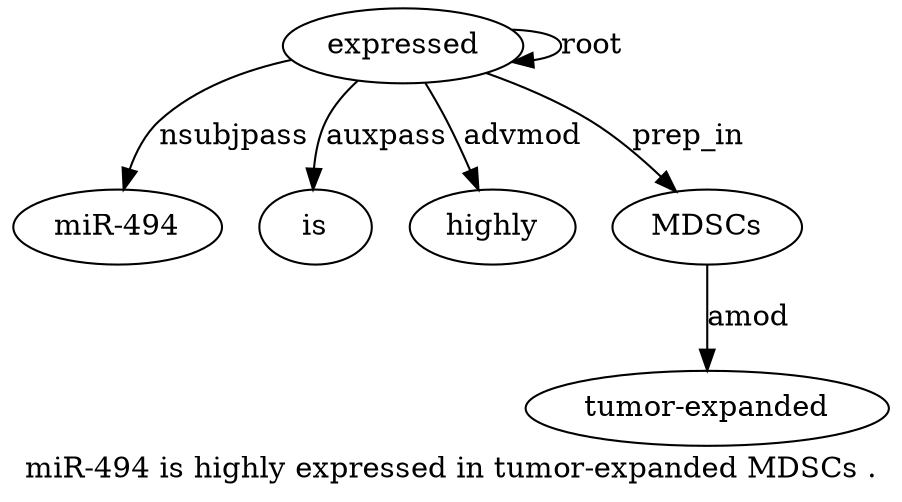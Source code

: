 digraph "miR-494 is highly expressed in tumor-expanded MDSCs ." {
label="miR-494 is highly expressed in tumor-expanded MDSCs .";
expressed4 [style=filled, fillcolor=white, label=expressed];
"miR-4941" [style=filled, fillcolor=white, label="miR-494"];
expressed4 -> "miR-4941"  [label=nsubjpass];
is2 [style=filled, fillcolor=white, label=is];
expressed4 -> is2  [label=auxpass];
highly3 [style=filled, fillcolor=white, label=highly];
expressed4 -> highly3  [label=advmod];
expressed4 -> expressed4  [label=root];
MDSCs7 [style=filled, fillcolor=white, label=MDSCs];
"tumor-expanded6" [style=filled, fillcolor=white, label="tumor-expanded"];
MDSCs7 -> "tumor-expanded6"  [label=amod];
expressed4 -> MDSCs7  [label=prep_in];
}
